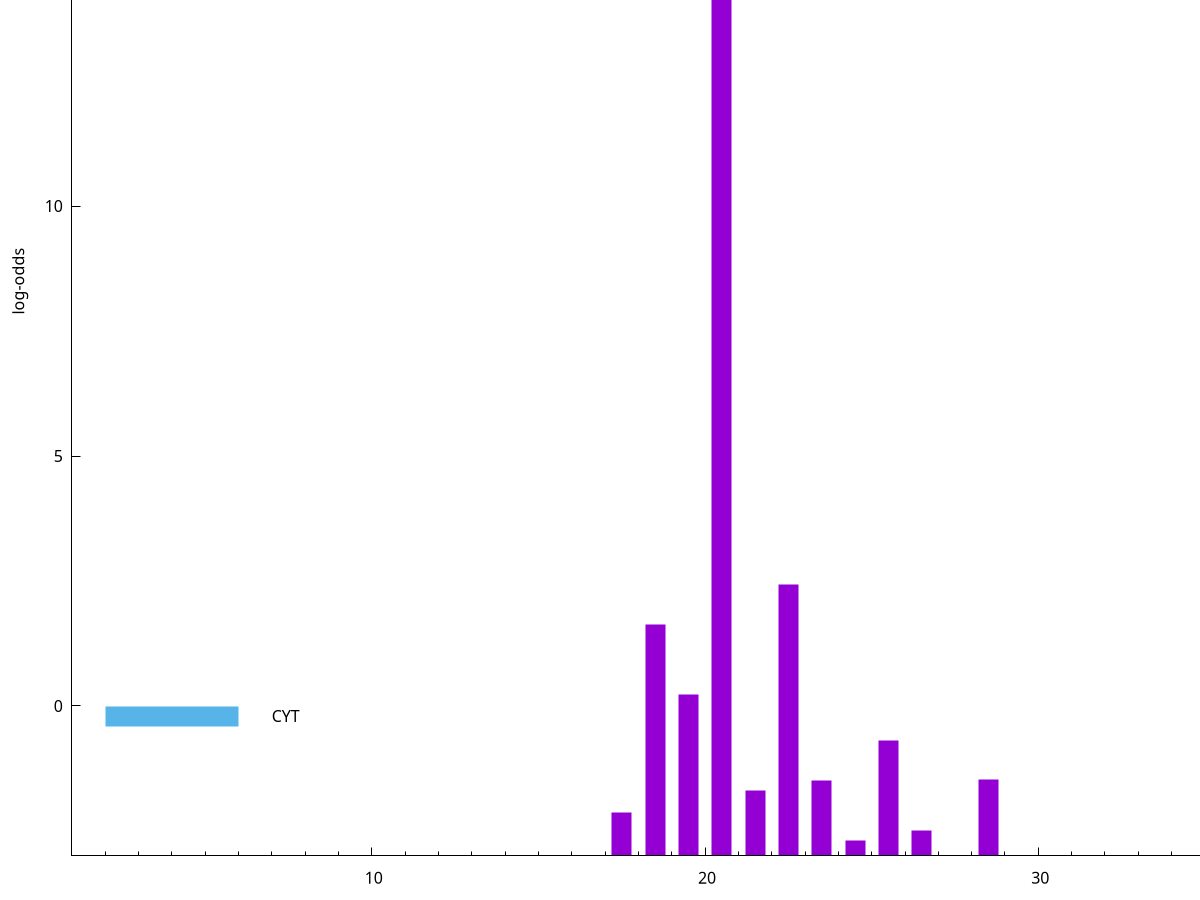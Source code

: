 set title "LipoP predictions for SRR4017849.gff"
set size 2., 1.4
set xrange [1:70] 
set mxtics 10
set yrange [-3:20]
set y2range [0:23]
set ylabel "log-odds"
set term postscript eps color solid "Helvetica" 30
set output "SRR4017849.gff42.eps"
set arrow from 2,17.1814 to 6,17.1814 nohead lt 1 lw 20
set label "SpI" at 7,17.1814
set arrow from 2,-0.200913 to 6,-0.200913 nohead lt 3 lw 20
set label "CYT" at 7,-0.200913
set arrow from 2,17.1814 to 6,17.1814 nohead lt 1 lw 20
set label "SpI" at 7,17.1814
# NOTE: The scores below are the log-odds scores with the threshold
# NOTE: subtracted (a hack to make gnuplot make the histogram all
# NOTE: look nice).
plot "-" axes x1y2 title "" with impulses lt 1 lw 20
20.500000 20.181300
22.500000 5.426700
18.500000 4.638110
19.500000 3.238020
25.500000 2.304415
28.500000 1.537140
23.500000 1.517080
21.500000 1.316030
17.500000 0.869440
26.500000 0.502810
24.500000 0.307330
e
exit
